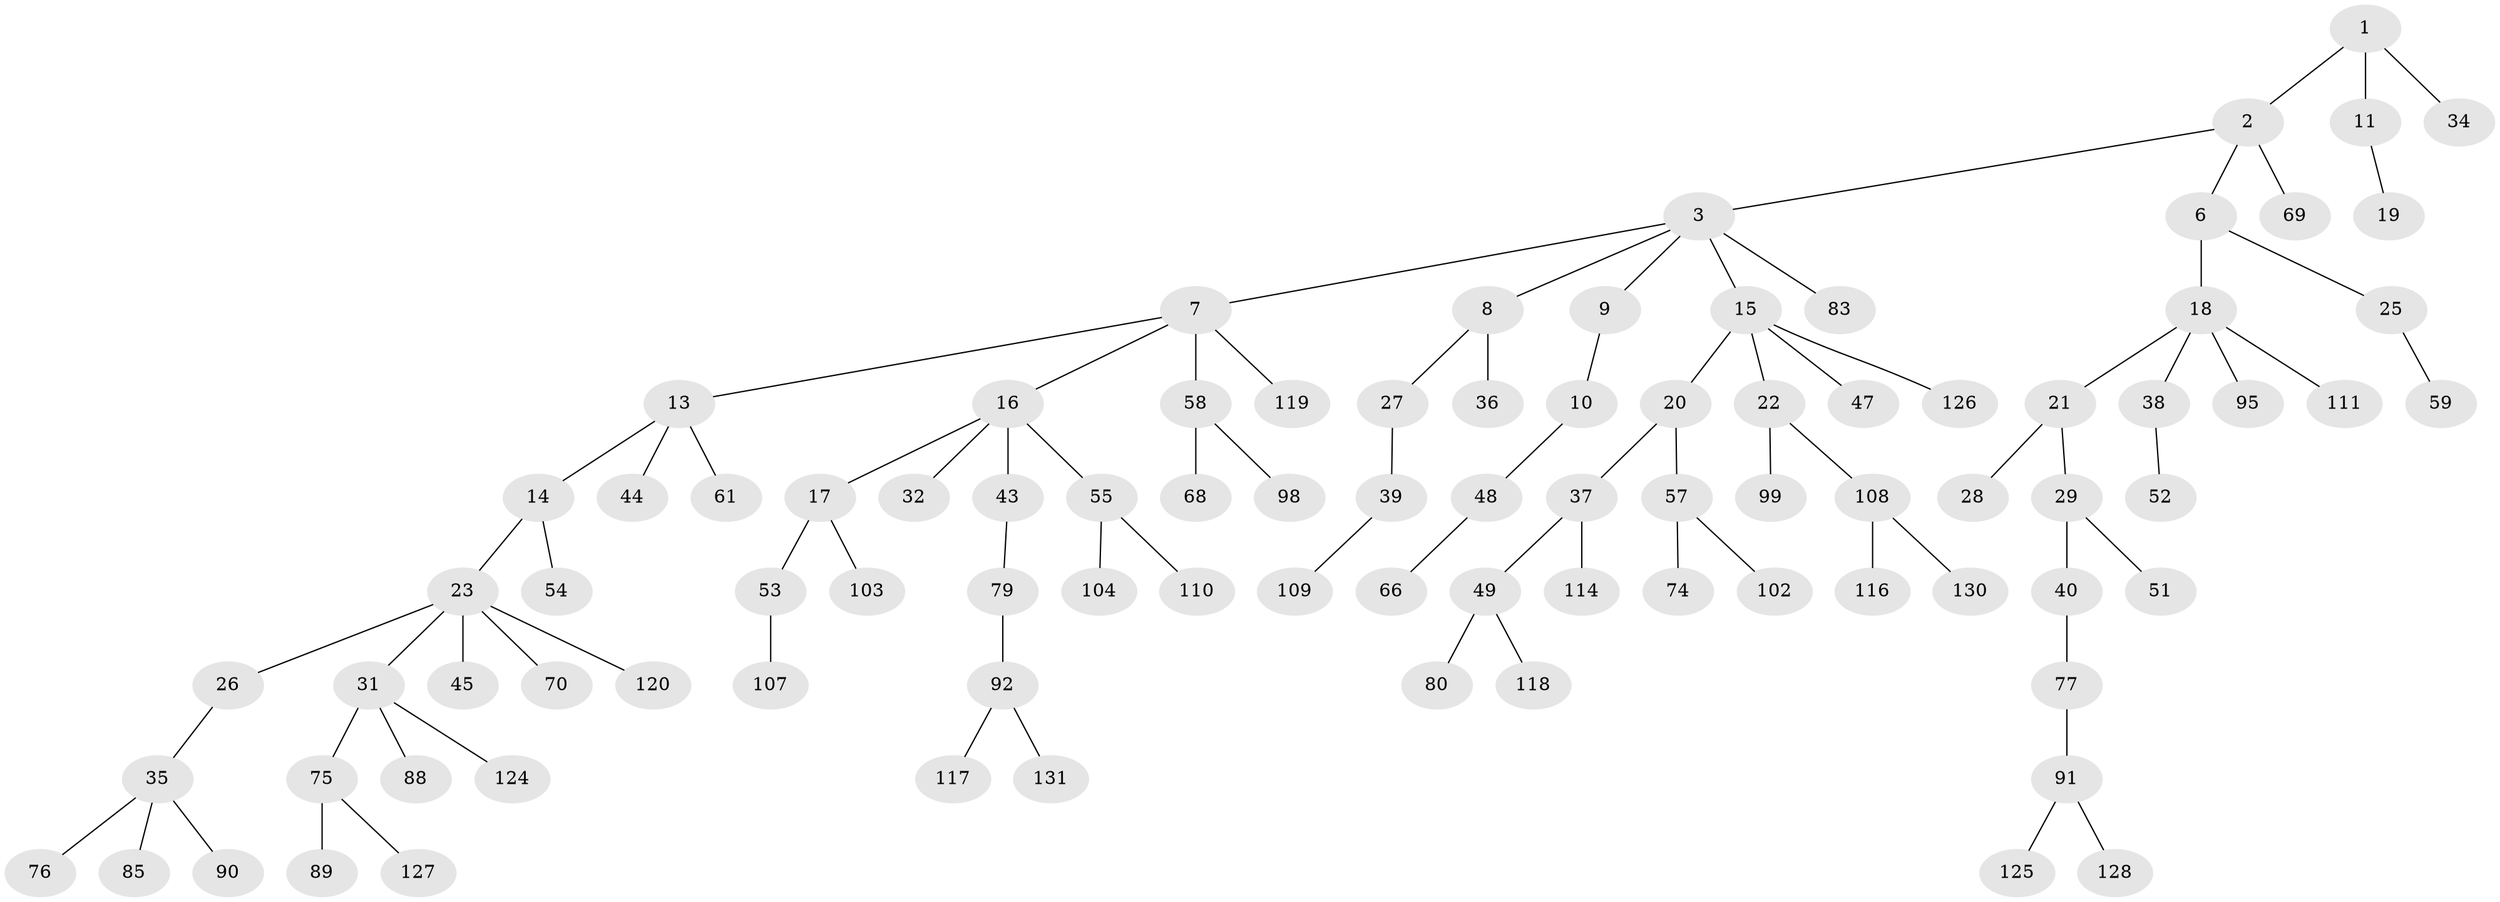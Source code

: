 // original degree distribution, {4: 0.0916030534351145, 2: 0.2366412213740458, 3: 0.16793893129770993, 5: 0.015267175572519083, 6: 0.015267175572519083, 1: 0.4732824427480916}
// Generated by graph-tools (version 1.1) at 2025/11/02/27/25 16:11:27]
// undirected, 90 vertices, 89 edges
graph export_dot {
graph [start="1"]
  node [color=gray90,style=filled];
  1 [super="+50"];
  2 [super="+4"];
  3 [super="+5"];
  6 [super="+12"];
  7 [super="+73"];
  8 [super="+24"];
  9;
  10 [super="+86"];
  11 [super="+122"];
  13 [super="+33"];
  14;
  15 [super="+96"];
  16 [super="+41"];
  17 [super="+84"];
  18 [super="+46"];
  19;
  20;
  21 [super="+30"];
  22 [super="+93"];
  23 [super="+100"];
  25 [super="+105"];
  26 [super="+60"];
  27;
  28;
  29 [super="+42"];
  31 [super="+64"];
  32;
  34 [super="+115"];
  35 [super="+71"];
  36 [super="+82"];
  37 [super="+81"];
  38;
  39 [super="+65"];
  40 [super="+113"];
  43;
  44;
  45;
  47;
  48;
  49 [super="+72"];
  51 [super="+62"];
  52 [super="+78"];
  53 [super="+94"];
  54;
  55 [super="+56"];
  57 [super="+67"];
  58 [super="+63"];
  59;
  61;
  66;
  68 [super="+129"];
  69;
  70 [super="+97"];
  74;
  75;
  76;
  77;
  79 [super="+87"];
  80;
  83;
  85 [super="+123"];
  88;
  89;
  90;
  91 [super="+101"];
  92 [super="+112"];
  95;
  98 [super="+106"];
  99;
  102;
  103;
  104;
  107;
  108 [super="+121"];
  109;
  110;
  111;
  114;
  116;
  117;
  118;
  119;
  120;
  124;
  125;
  126;
  127;
  128;
  130;
  131;
  1 -- 2;
  1 -- 11;
  1 -- 34;
  2 -- 3;
  2 -- 69;
  2 -- 6;
  3 -- 7;
  3 -- 15;
  3 -- 8;
  3 -- 9;
  3 -- 83;
  6 -- 25;
  6 -- 18;
  7 -- 13;
  7 -- 16;
  7 -- 58;
  7 -- 119;
  8 -- 36;
  8 -- 27;
  9 -- 10;
  10 -- 48;
  11 -- 19;
  13 -- 14;
  13 -- 44;
  13 -- 61;
  14 -- 23;
  14 -- 54;
  15 -- 20;
  15 -- 22;
  15 -- 47;
  15 -- 126;
  16 -- 17;
  16 -- 32;
  16 -- 43;
  16 -- 55;
  17 -- 53;
  17 -- 103;
  18 -- 21;
  18 -- 38;
  18 -- 95;
  18 -- 111;
  20 -- 37;
  20 -- 57;
  21 -- 28;
  21 -- 29;
  22 -- 99;
  22 -- 108;
  23 -- 26;
  23 -- 31;
  23 -- 45;
  23 -- 70;
  23 -- 120;
  25 -- 59;
  26 -- 35;
  27 -- 39;
  29 -- 40;
  29 -- 51;
  31 -- 75;
  31 -- 88;
  31 -- 124;
  35 -- 85;
  35 -- 90;
  35 -- 76;
  37 -- 49;
  37 -- 114;
  38 -- 52;
  39 -- 109;
  40 -- 77;
  43 -- 79;
  48 -- 66;
  49 -- 80;
  49 -- 118;
  53 -- 107;
  55 -- 104;
  55 -- 110;
  57 -- 102;
  57 -- 74;
  58 -- 68;
  58 -- 98;
  75 -- 89;
  75 -- 127;
  77 -- 91;
  79 -- 92;
  91 -- 128;
  91 -- 125;
  92 -- 117;
  92 -- 131;
  108 -- 116;
  108 -- 130;
}
